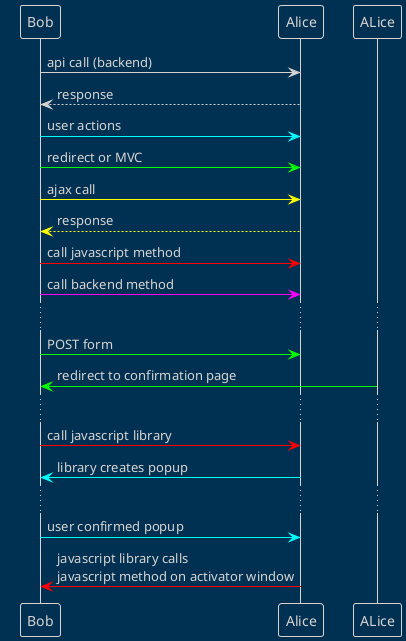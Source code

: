 @startuml
!theme blueprint
Bob -> Alice : api call (backend)
Alice --> Bob : response
Bob -[#aqua]> Alice : user actions
Bob -[#lime]> Alice : redirect or MVC
Bob -[#yellow]> Alice : ajax call
Alice --[#yellow]> Bob : response
Bob -[#red]> Alice: call javascript method
Bob -[#fuchsia]> Alice: call backend method

...

Bob -[#lime]> Alice : POST form
ALice -[#lime]> Bob : redirect to confirmation page

...

Bob -[#red]> Alice: call javascript library
Alice -[#aqua]> Bob : library creates popup

...

Bob -[#aqua]> Alice : user confirmed popup
Alice -[#red]> Bob: javascript library calls\njavascript method on activator window

@enduml